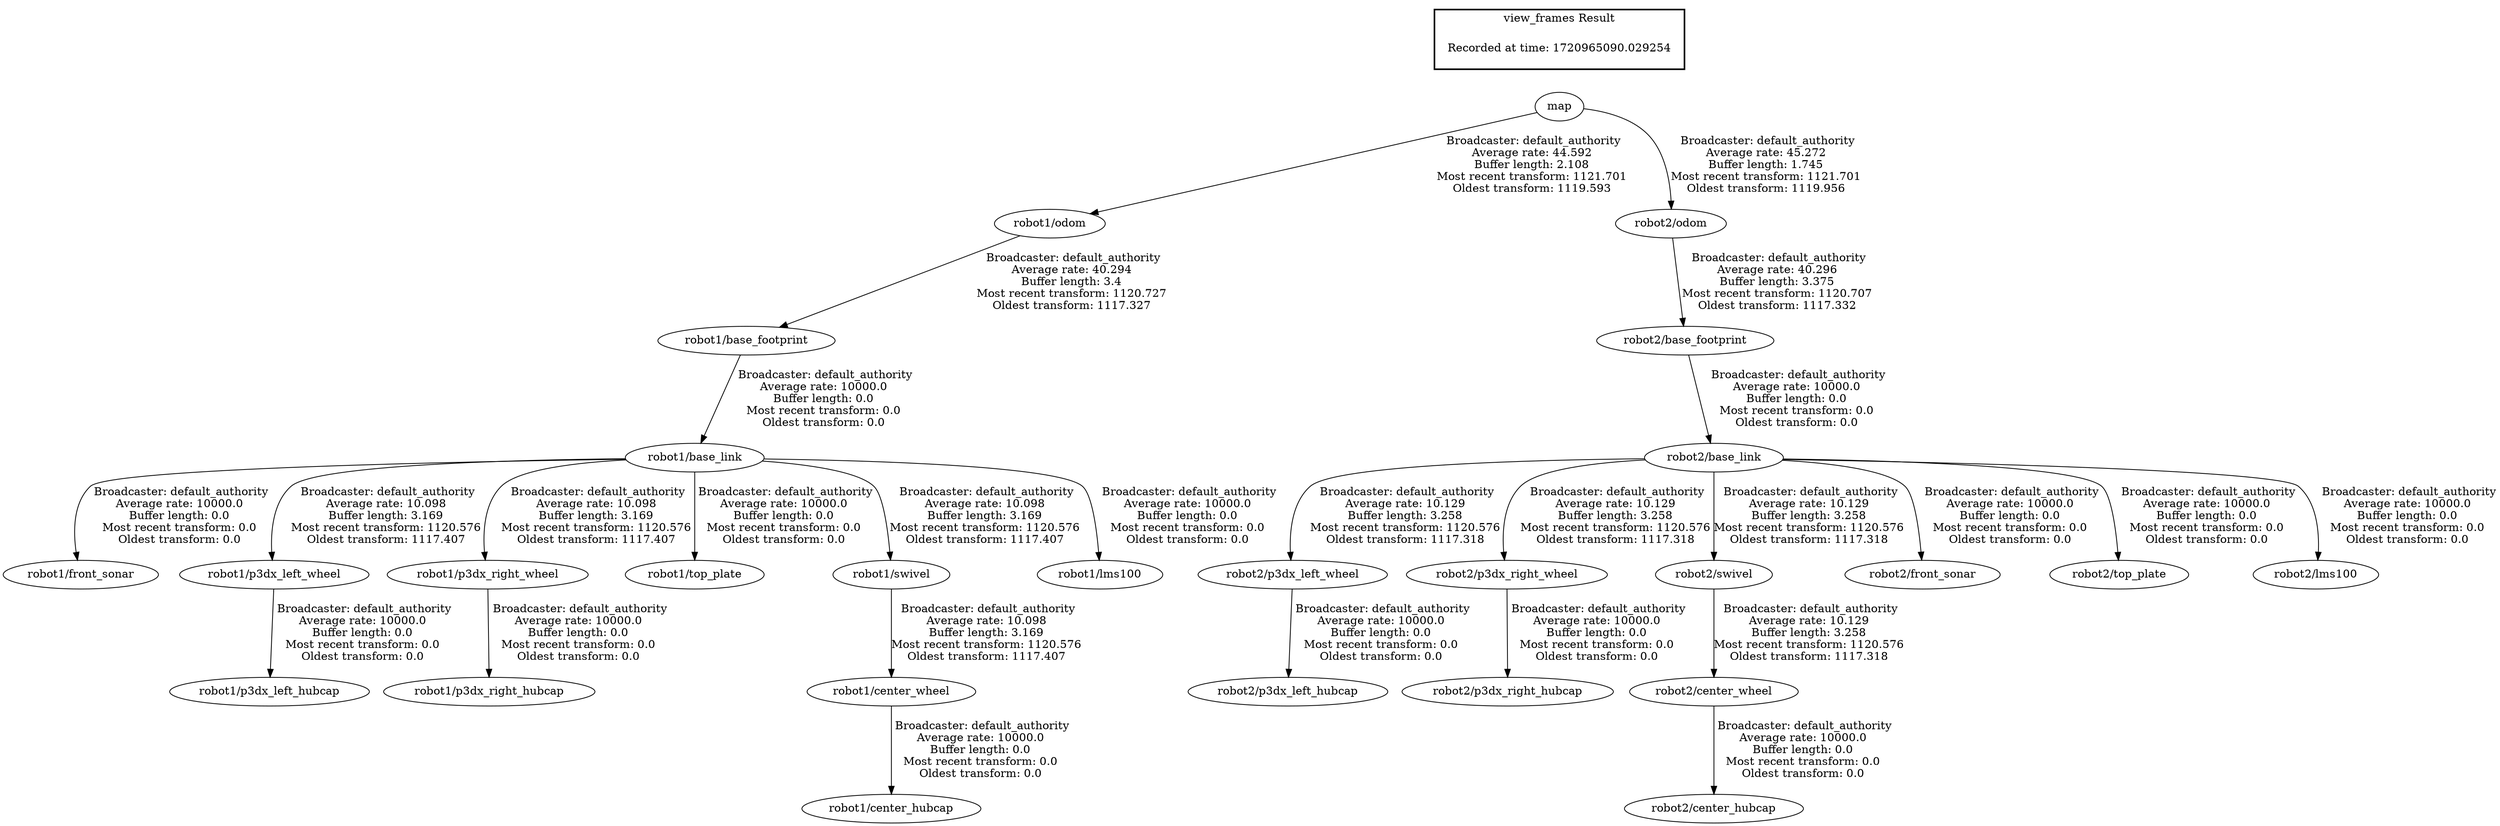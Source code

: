 digraph G {
"robot2/base_link" -> "robot2/p3dx_left_wheel"[label=" Broadcaster: default_authority\nAverage rate: 10.129\nBuffer length: 3.258\nMost recent transform: 1120.576\nOldest transform: 1117.318\n"];
"robot2/base_footprint" -> "robot2/base_link"[label=" Broadcaster: default_authority\nAverage rate: 10000.0\nBuffer length: 0.0\nMost recent transform: 0.0\nOldest transform: 0.0\n"];
"robot2/base_link" -> "robot2/p3dx_right_wheel"[label=" Broadcaster: default_authority\nAverage rate: 10.129\nBuffer length: 3.258\nMost recent transform: 1120.576\nOldest transform: 1117.318\n"];
"robot2/base_link" -> "robot2/swivel"[label=" Broadcaster: default_authority\nAverage rate: 10.129\nBuffer length: 3.258\nMost recent transform: 1120.576\nOldest transform: 1117.318\n"];
"robot2/swivel" -> "robot2/center_wheel"[label=" Broadcaster: default_authority\nAverage rate: 10.129\nBuffer length: 3.258\nMost recent transform: 1120.576\nOldest transform: 1117.318\n"];
"robot1/base_link" -> "robot1/front_sonar"[label=" Broadcaster: default_authority\nAverage rate: 10000.0\nBuffer length: 0.0\nMost recent transform: 0.0\nOldest transform: 0.0\n"];
"robot1/base_footprint" -> "robot1/base_link"[label=" Broadcaster: default_authority\nAverage rate: 10000.0\nBuffer length: 0.0\nMost recent transform: 0.0\nOldest transform: 0.0\n"];
"robot1/odom" -> "robot1/base_footprint"[label=" Broadcaster: default_authority\nAverage rate: 40.294\nBuffer length: 3.4\nMost recent transform: 1120.727\nOldest transform: 1117.327\n"];
"robot1/p3dx_left_wheel" -> "robot1/p3dx_left_hubcap"[label=" Broadcaster: default_authority\nAverage rate: 10000.0\nBuffer length: 0.0\nMost recent transform: 0.0\nOldest transform: 0.0\n"];
"robot1/base_link" -> "robot1/p3dx_left_wheel"[label=" Broadcaster: default_authority\nAverage rate: 10.098\nBuffer length: 3.169\nMost recent transform: 1120.576\nOldest transform: 1117.407\n"];
"robot1/p3dx_right_wheel" -> "robot1/p3dx_right_hubcap"[label=" Broadcaster: default_authority\nAverage rate: 10000.0\nBuffer length: 0.0\nMost recent transform: 0.0\nOldest transform: 0.0\n"];
"robot1/base_link" -> "robot1/p3dx_right_wheel"[label=" Broadcaster: default_authority\nAverage rate: 10.098\nBuffer length: 3.169\nMost recent transform: 1120.576\nOldest transform: 1117.407\n"];
"robot1/base_link" -> "robot1/top_plate"[label=" Broadcaster: default_authority\nAverage rate: 10000.0\nBuffer length: 0.0\nMost recent transform: 0.0\nOldest transform: 0.0\n"];
"robot1/center_wheel" -> "robot1/center_hubcap"[label=" Broadcaster: default_authority\nAverage rate: 10000.0\nBuffer length: 0.0\nMost recent transform: 0.0\nOldest transform: 0.0\n"];
"robot1/swivel" -> "robot1/center_wheel"[label=" Broadcaster: default_authority\nAverage rate: 10.098\nBuffer length: 3.169\nMost recent transform: 1120.576\nOldest transform: 1117.407\n"];
"robot1/base_link" -> "robot1/lms100"[label=" Broadcaster: default_authority\nAverage rate: 10000.0\nBuffer length: 0.0\nMost recent transform: 0.0\nOldest transform: 0.0\n"];
"map" -> "robot1/odom"[label=" Broadcaster: default_authority\nAverage rate: 44.592\nBuffer length: 2.108\nMost recent transform: 1121.701\nOldest transform: 1119.593\n"];
"robot2/base_link" -> "robot2/front_sonar"[label=" Broadcaster: default_authority\nAverage rate: 10000.0\nBuffer length: 0.0\nMost recent transform: 0.0\nOldest transform: 0.0\n"];
"robot2/odom" -> "robot2/base_footprint"[label=" Broadcaster: default_authority\nAverage rate: 40.296\nBuffer length: 3.375\nMost recent transform: 1120.707\nOldest transform: 1117.332\n"];
"robot2/p3dx_left_wheel" -> "robot2/p3dx_left_hubcap"[label=" Broadcaster: default_authority\nAverage rate: 10000.0\nBuffer length: 0.0\nMost recent transform: 0.0\nOldest transform: 0.0\n"];
"robot2/p3dx_right_wheel" -> "robot2/p3dx_right_hubcap"[label=" Broadcaster: default_authority\nAverage rate: 10000.0\nBuffer length: 0.0\nMost recent transform: 0.0\nOldest transform: 0.0\n"];
"robot2/base_link" -> "robot2/top_plate"[label=" Broadcaster: default_authority\nAverage rate: 10000.0\nBuffer length: 0.0\nMost recent transform: 0.0\nOldest transform: 0.0\n"];
"robot2/center_wheel" -> "robot2/center_hubcap"[label=" Broadcaster: default_authority\nAverage rate: 10000.0\nBuffer length: 0.0\nMost recent transform: 0.0\nOldest transform: 0.0\n"];
"robot2/base_link" -> "robot2/lms100"[label=" Broadcaster: default_authority\nAverage rate: 10000.0\nBuffer length: 0.0\nMost recent transform: 0.0\nOldest transform: 0.0\n"];
"map" -> "robot2/odom"[label=" Broadcaster: default_authority\nAverage rate: 45.272\nBuffer length: 1.745\nMost recent transform: 1121.701\nOldest transform: 1119.956\n"];
"robot1/base_link" -> "robot1/swivel"[label=" Broadcaster: default_authority\nAverage rate: 10.098\nBuffer length: 3.169\nMost recent transform: 1120.576\nOldest transform: 1117.407\n"];
edge [style=invis];
 subgraph cluster_legend { style=bold; color=black; label ="view_frames Result";
"Recorded at time: 1720965090.029254"[ shape=plaintext ] ;
}->"map";
}